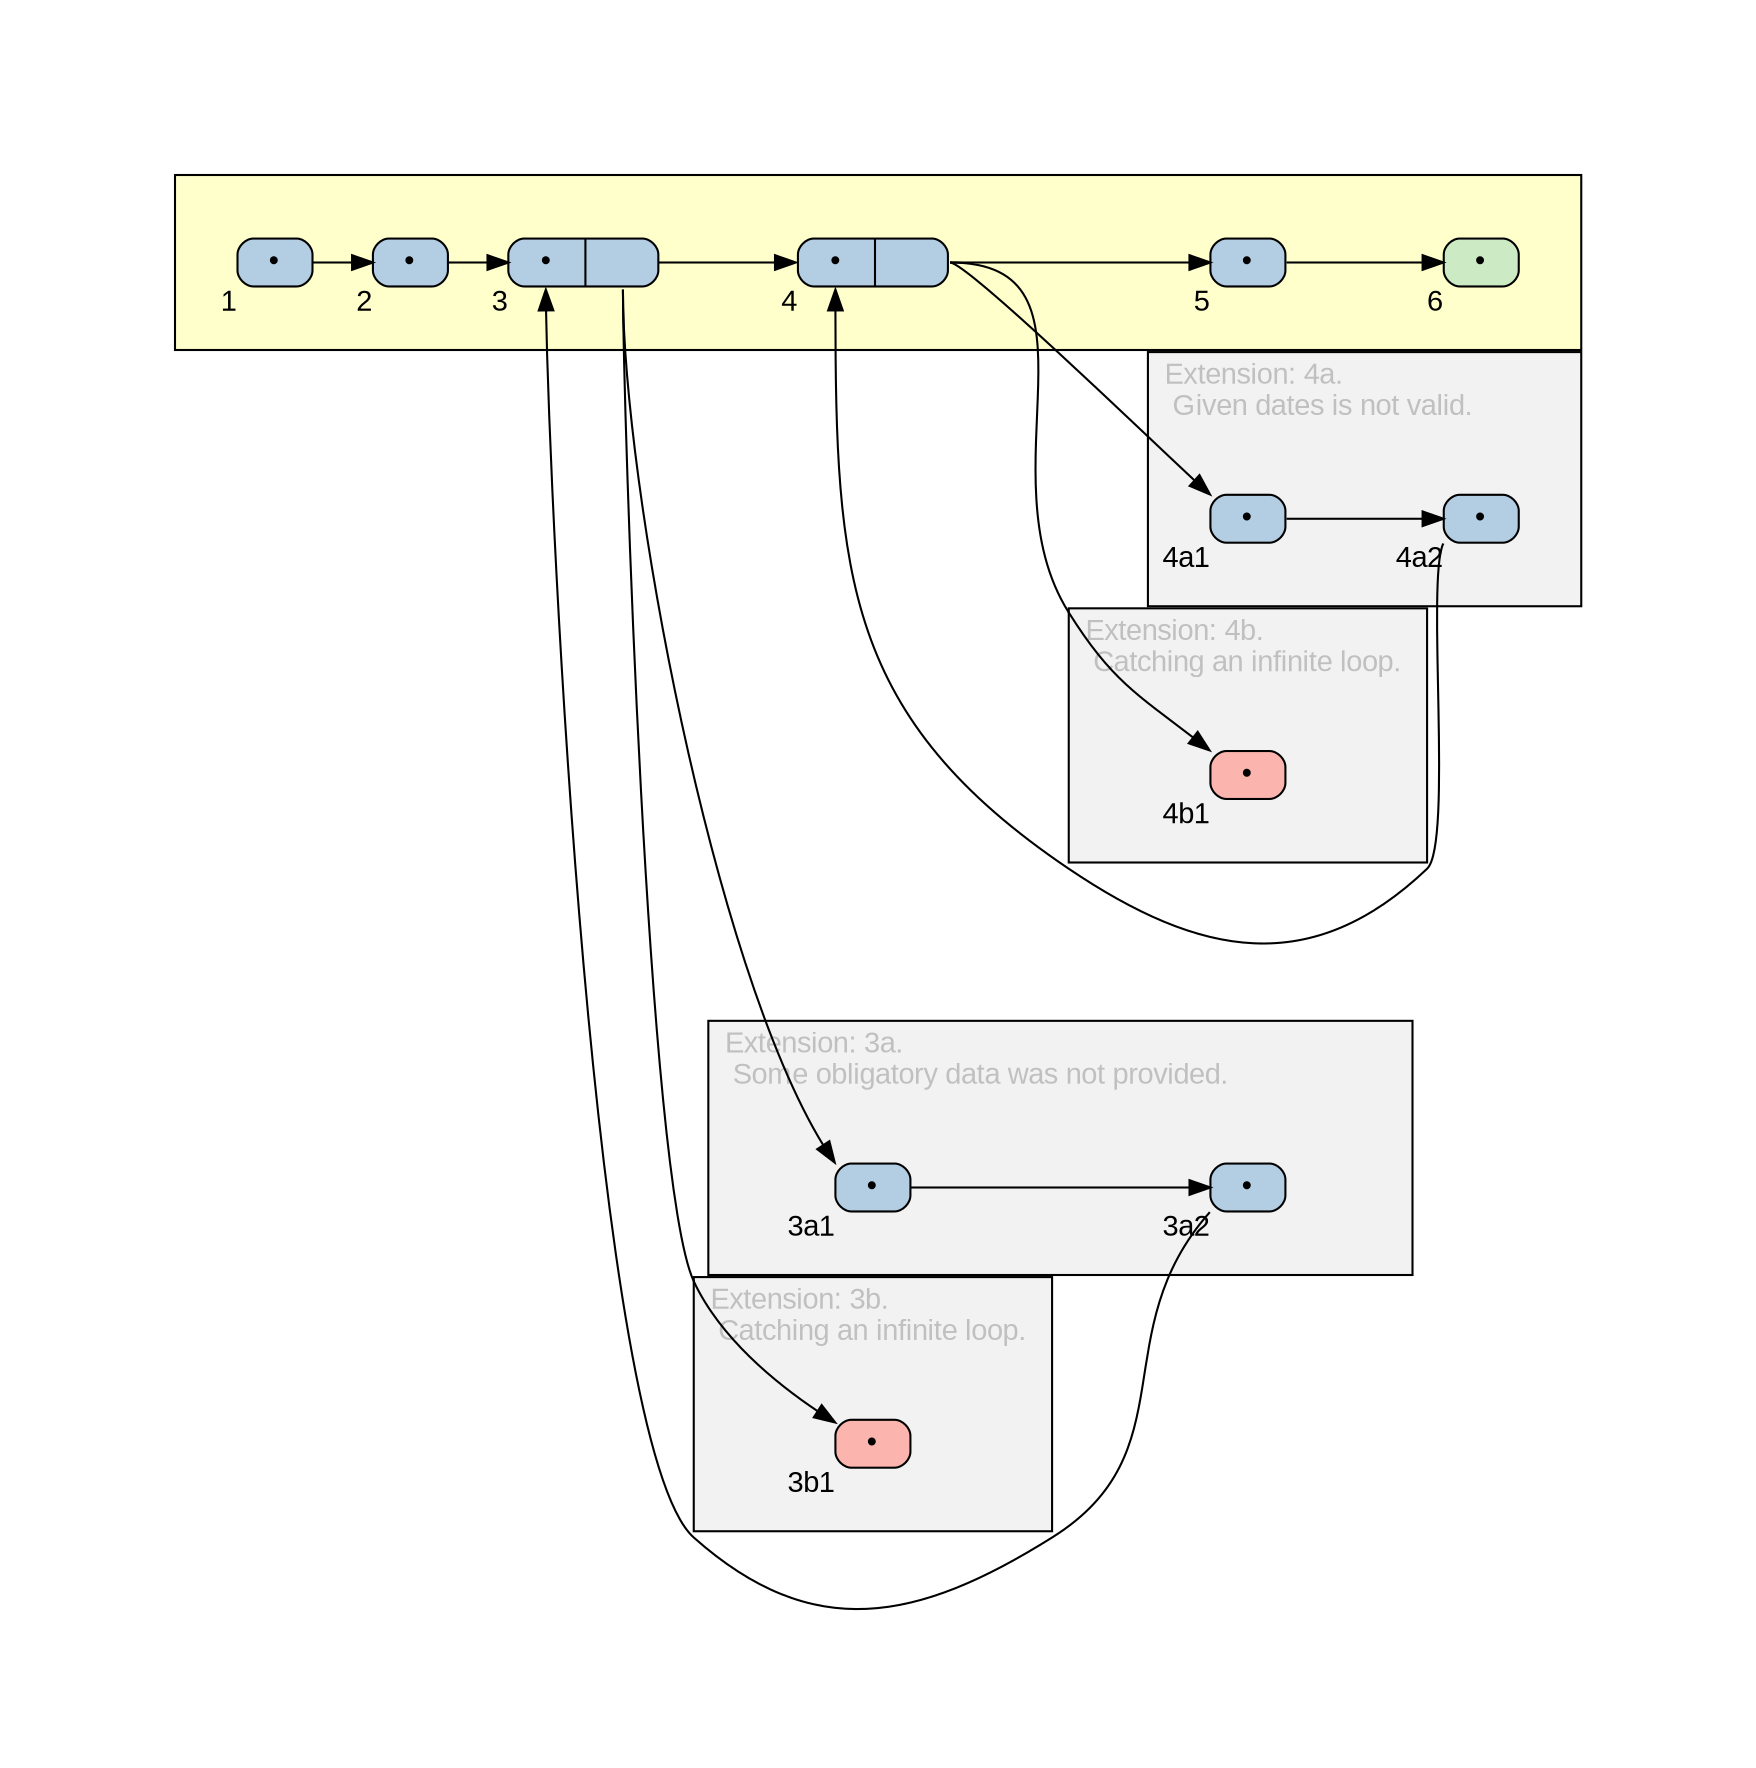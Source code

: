 digraph mygraph {
	rankdir="LR"
	fontcolor="gray"
	fontname="Arial"
	margin="1"
	dpi="62"
	node [
		shape="Mrecord",
		style="filled",
		label="",
		fontname="Arial",
		width="0.5",
		height="0.1",
		fillcolor="#b3cde3"
	]
	edge [
		fontname="Arial"
	]
	ranksep="0.4"
	nodesep="0.2"
	 labeljust="l"
	subgraph cluster_UC201 {
		bgcolor="#ffffcc"
		label=""
		margin="30"
		"UC2011" [xlabel="1", label="{<JMP>&bull;}", tooltip="Administrator chooses the creating−new−admission option.", width="0.5"]
		"UC2012" [xlabel="2", label="{<JMP>&bull;}", tooltip="System presents the new−admission form.", width="0.5"]
		"UC2013" [xlabel="3", label="{<JMP>&bull;|<EXT>}", tooltip="Administrator provides basic information concerning the admission.", width="1.0"]
		"UC2014" [xlabel="4", label="{<JMP>&bull;|<EXT>}", tooltip="Administrator chooses starting and ending dates of the admission.", width="1.0"]
		"UC2015" [xlabel="5", label="{<JMP>&bull;}", tooltip="System stores the admission.", width="0.5"]
		"UC2016" [xlabel="6", fillcolor="#ccebc5", label="{<JMP>&bull;}", tooltip="System informs that admission has been stored.", width="0.5"]
	}
	subgraph cluster_UC2013a {
		label="Extension: 3a.\l Some obligatory data was not provided. "
		bgcolor="#f2f2f2"
		fontcolor="gray"
		margin="30"
		"UC2013a1" [xlabel="3a1", label="{<JMP>&bull;}", tooltip="System informs that some required data is missing.", width="0.5"]
		"UC2013a2" [xlabel="3a2", label="{<JMP>&bull;}", tooltip="Go back to step 3.", width="0.5"]
	}
	subgraph cluster_UC2013b {
		label="Extension: 3b.\l Catching an infinite loop. "
		bgcolor="#f2f2f2"
		fontcolor="gray"
		margin="30"
		"UC2013b1" [xlabel="3b1", fillcolor="#fbb4ae", label="{<JMP>&bull;}", tooltip="Use case aborted.", width="0.5"]
	}
	subgraph cluster_UC2014a {
		label="Extension: 4a.\l Given dates is not valid. "
		bgcolor="#f2f2f2"
		fontcolor="gray"
		margin="30"
		"UC2014a1" [xlabel="4a1", label="{<JMP>&bull;}", tooltip="System informs that starting or ending dates are not valid.", width="0.5"]
		"UC2014a2" [xlabel="4a2", label="{<JMP>&bull;}", tooltip="Go back to step 4.", width="0.5"]
	}
	subgraph cluster_UC2014b {
		label="Extension: 4b.\l Catching an infinite loop. "
		bgcolor="#f2f2f2"
		fontcolor="gray"
		margin="30"
		"UC2014b1" [xlabel="4b1", fillcolor="#fbb4ae", label="{<JMP>&bull;}", tooltip="Use case aborted.", width="0.5"]
	}
	"UC2011":"JMP" -> "UC2012":"JMP" [URL="#UC201_1"]
	"UC2012":"JMP" -> "UC2013":"JMP" [URL="#UC201_2"]
	"UC2013":"EXT" -> "UC2014":"JMP" [URL="#UC201_3"]
	"UC2014":"EXT" -> "UC2015":"JMP" [URL="#UC201_4"]
	"UC2015":"JMP" -> "UC2016":"JMP" [URL="#UC201_5"]
	"UC2013":"EXT" -> "UC2013a1":"JMP" [URL="#UC201_3"]
	"UC2013a1":"JMP" -> "UC2013a2":"JMP" [URL="#UC201_3a1"]
	"UC2013a2":"JMP" -> "UC2013":"JMP" [URL="#UC201_3a2"]
	"UC2013":"EXT" -> "UC2013b1":"JMP" [URL="#UC201_3"]
	"UC2014":"EXT" -> "UC2014a1":"JMP" [URL="#UC201_4"]
	"UC2014a1":"JMP" -> "UC2014a2":"JMP" [URL="#UC201_4a1"]
	"UC2014a2":"JMP" -> "UC2014":"JMP" [URL="#UC201_4a2"]
	"UC2014":"EXT" -> "UC2014b1":"JMP" [URL="#UC201_4"]
}
